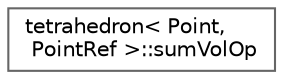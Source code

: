digraph "Graphical Class Hierarchy"
{
 // LATEX_PDF_SIZE
  bgcolor="transparent";
  edge [fontname=Helvetica,fontsize=10,labelfontname=Helvetica,labelfontsize=10];
  node [fontname=Helvetica,fontsize=10,shape=box,height=0.2,width=0.4];
  rankdir="LR";
  Node0 [id="Node000000",label="tetrahedron\< Point,\l PointRef \>::sumVolOp",height=0.2,width=0.4,color="grey40", fillcolor="white", style="filled",URL="$classFoam_1_1tetrahedron_1_1sumVolOp.html",tooltip=" "];
}
